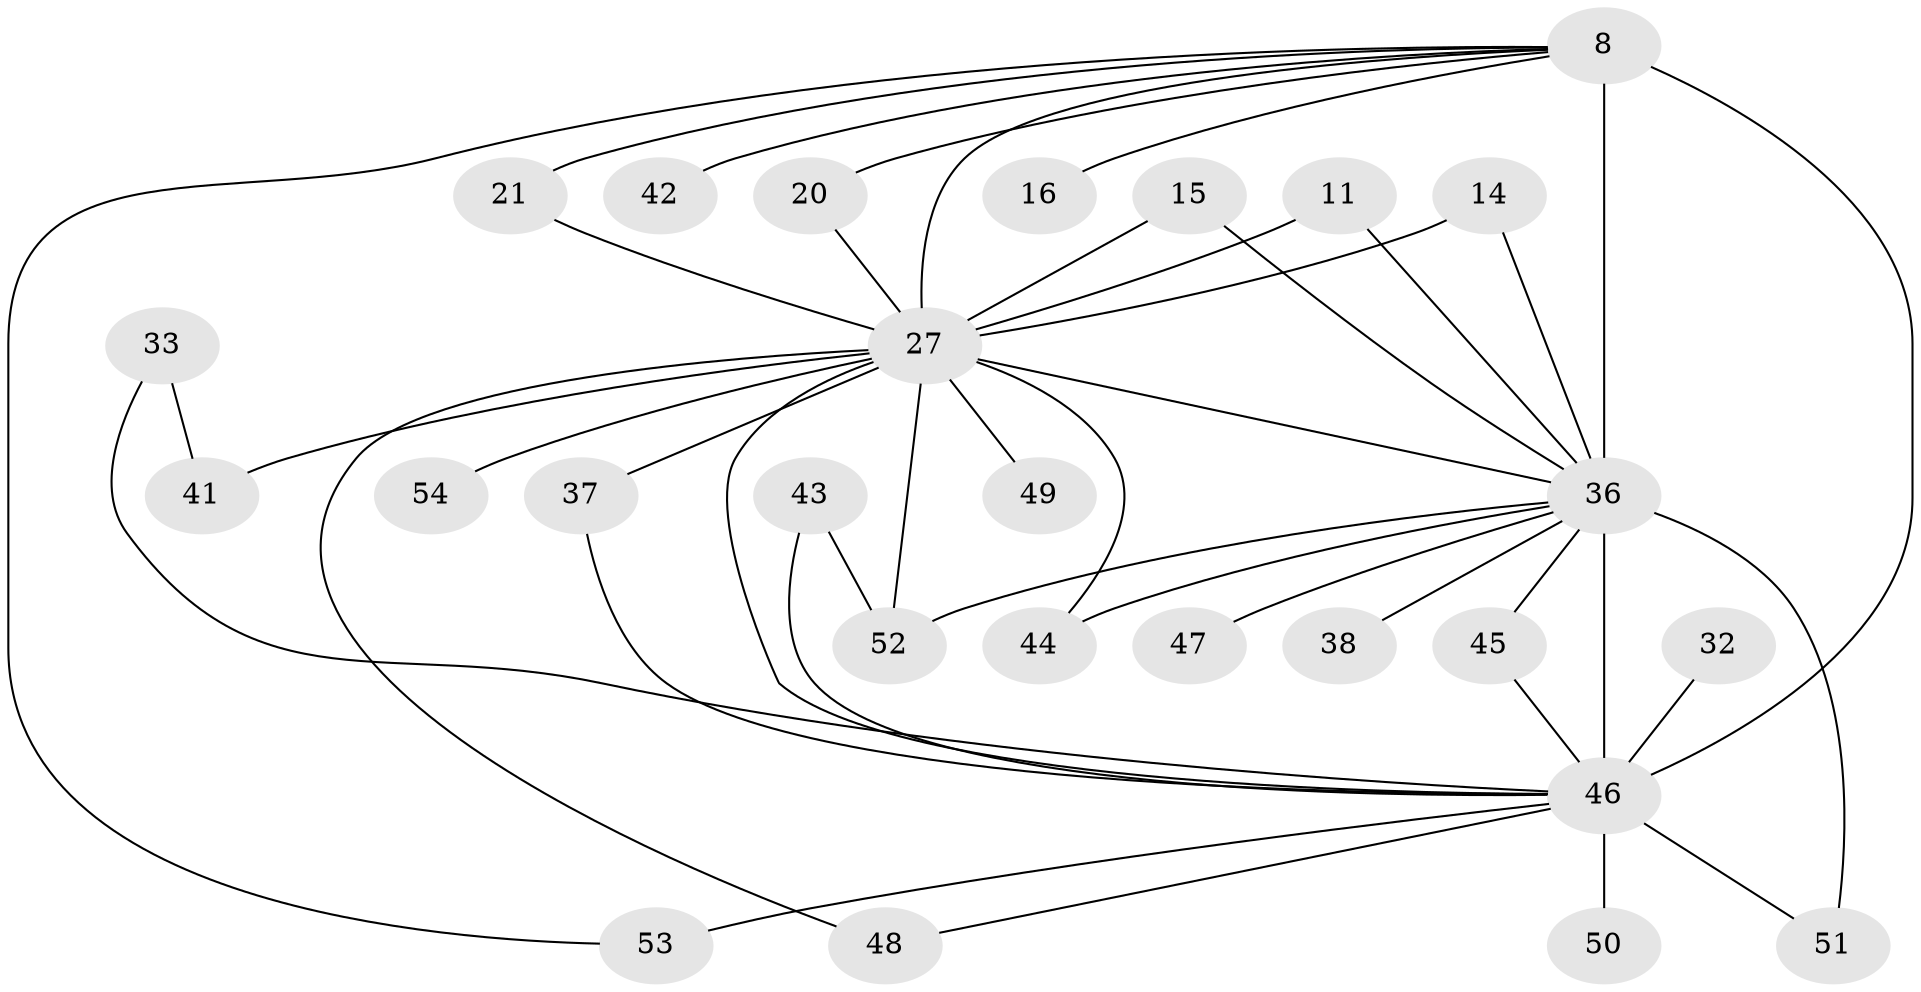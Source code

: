 // original degree distribution, {13: 0.037037037037037035, 21: 0.018518518518518517, 16: 0.018518518518518517, 15: 0.037037037037037035, 19: 0.018518518518518517, 12: 0.018518518518518517, 18: 0.018518518518518517, 17: 0.018518518518518517, 2: 0.5740740740740741, 3: 0.16666666666666666, 4: 0.037037037037037035, 5: 0.037037037037037035}
// Generated by graph-tools (version 1.1) at 2025/45/03/09/25 04:45:07]
// undirected, 27 vertices, 43 edges
graph export_dot {
graph [start="1"]
  node [color=gray90,style=filled];
  8 [super="+5"];
  11;
  14;
  15;
  16;
  20;
  21;
  27 [super="+13+7"];
  32;
  33;
  36 [super="+18+4+6"];
  37 [super="+25+35"];
  38;
  41 [super="+39"];
  42;
  43;
  44;
  45;
  46 [super="+26+40"];
  47 [super="+19"];
  48;
  49 [super="+30"];
  50;
  51 [super="+22+34"];
  52 [super="+23"];
  53;
  54;
  8 -- 16 [weight=2];
  8 -- 21;
  8 -- 53;
  8 -- 42;
  8 -- 20;
  8 -- 36 [weight=9];
  8 -- 27 [weight=5];
  8 -- 46 [weight=4];
  11 -- 36;
  11 -- 27;
  14 -- 36;
  14 -- 27;
  15 -- 36;
  15 -- 27;
  20 -- 27;
  21 -- 27;
  27 -- 41 [weight=4];
  27 -- 36 [weight=9];
  27 -- 37 [weight=2];
  27 -- 44;
  27 -- 48;
  27 -- 49 [weight=3];
  27 -- 52 [weight=2];
  27 -- 54;
  27 -- 46 [weight=5];
  32 -- 46 [weight=2];
  33 -- 41;
  33 -- 46;
  36 -- 38 [weight=2];
  36 -- 44;
  36 -- 46 [weight=12];
  36 -- 47 [weight=3];
  36 -- 45;
  36 -- 52 [weight=2];
  36 -- 51 [weight=3];
  37 -- 46 [weight=2];
  43 -- 52;
  43 -- 46;
  45 -- 46;
  46 -- 48;
  46 -- 50 [weight=2];
  46 -- 51 [weight=2];
  46 -- 53;
}
